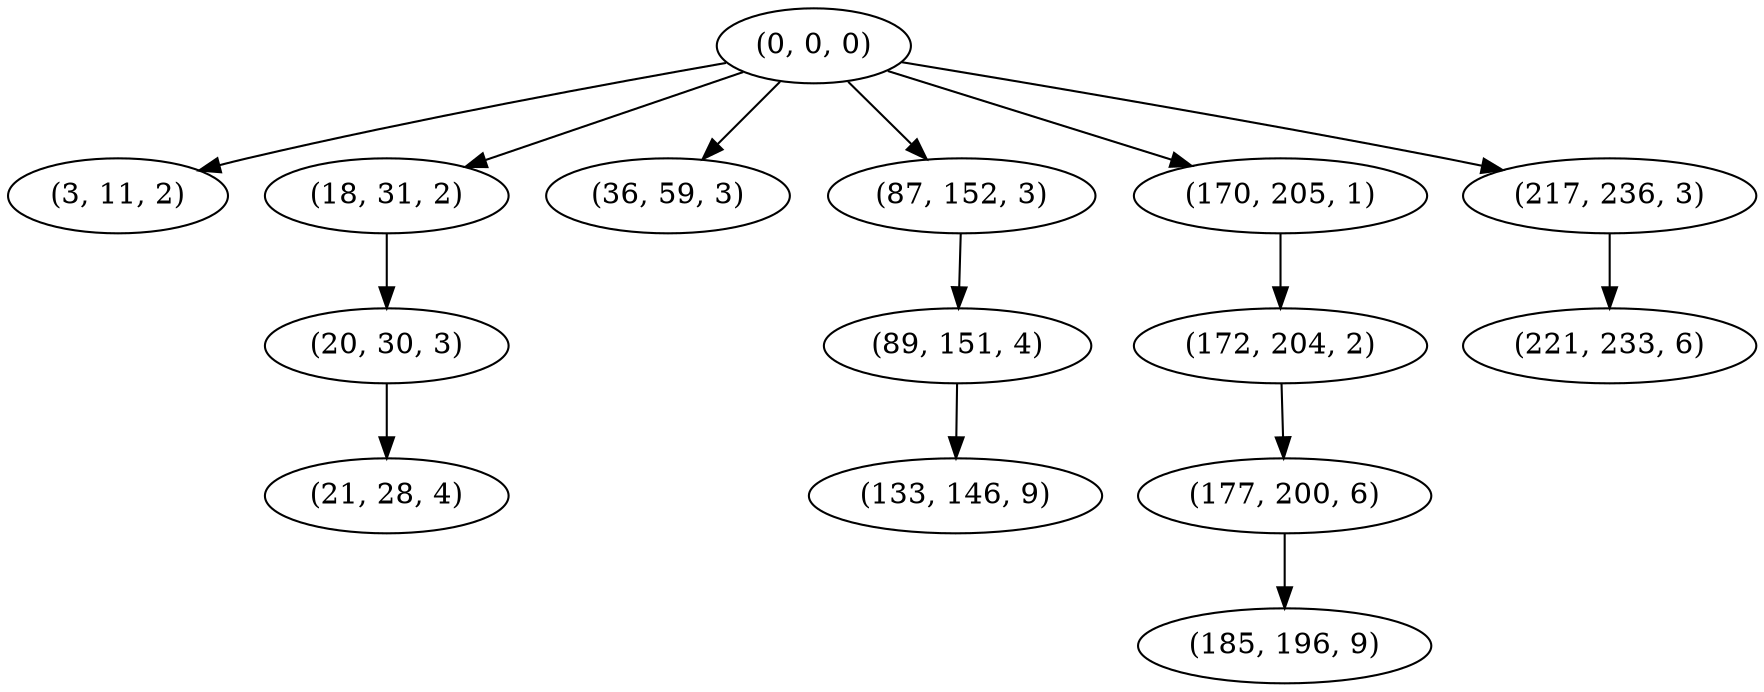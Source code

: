 digraph tree {
    "(0, 0, 0)";
    "(3, 11, 2)";
    "(18, 31, 2)";
    "(20, 30, 3)";
    "(21, 28, 4)";
    "(36, 59, 3)";
    "(87, 152, 3)";
    "(89, 151, 4)";
    "(133, 146, 9)";
    "(170, 205, 1)";
    "(172, 204, 2)";
    "(177, 200, 6)";
    "(185, 196, 9)";
    "(217, 236, 3)";
    "(221, 233, 6)";
    "(0, 0, 0)" -> "(3, 11, 2)";
    "(0, 0, 0)" -> "(18, 31, 2)";
    "(0, 0, 0)" -> "(36, 59, 3)";
    "(0, 0, 0)" -> "(87, 152, 3)";
    "(0, 0, 0)" -> "(170, 205, 1)";
    "(0, 0, 0)" -> "(217, 236, 3)";
    "(18, 31, 2)" -> "(20, 30, 3)";
    "(20, 30, 3)" -> "(21, 28, 4)";
    "(87, 152, 3)" -> "(89, 151, 4)";
    "(89, 151, 4)" -> "(133, 146, 9)";
    "(170, 205, 1)" -> "(172, 204, 2)";
    "(172, 204, 2)" -> "(177, 200, 6)";
    "(177, 200, 6)" -> "(185, 196, 9)";
    "(217, 236, 3)" -> "(221, 233, 6)";
}
